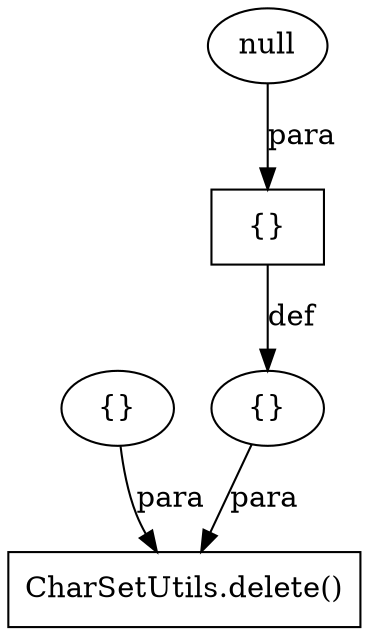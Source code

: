 digraph "AUG" {

  1 [ label="CharSetUtils.delete()" shape="box" ];
  2 [ label="{}" shape="ellipse" ];
  3 [ label="{}" shape="ellipse" ];
  4 [ label="{}" shape="box" ];
  5 [ label="null" shape="ellipse" ];
  3 -> 1 [ label="para" style="solid" ];
  2 -> 1 [ label="para" style="solid" ];
  4 -> 3 [ label="def" style="solid" ];
  5 -> 4 [ label="para" style="solid" ];
}
